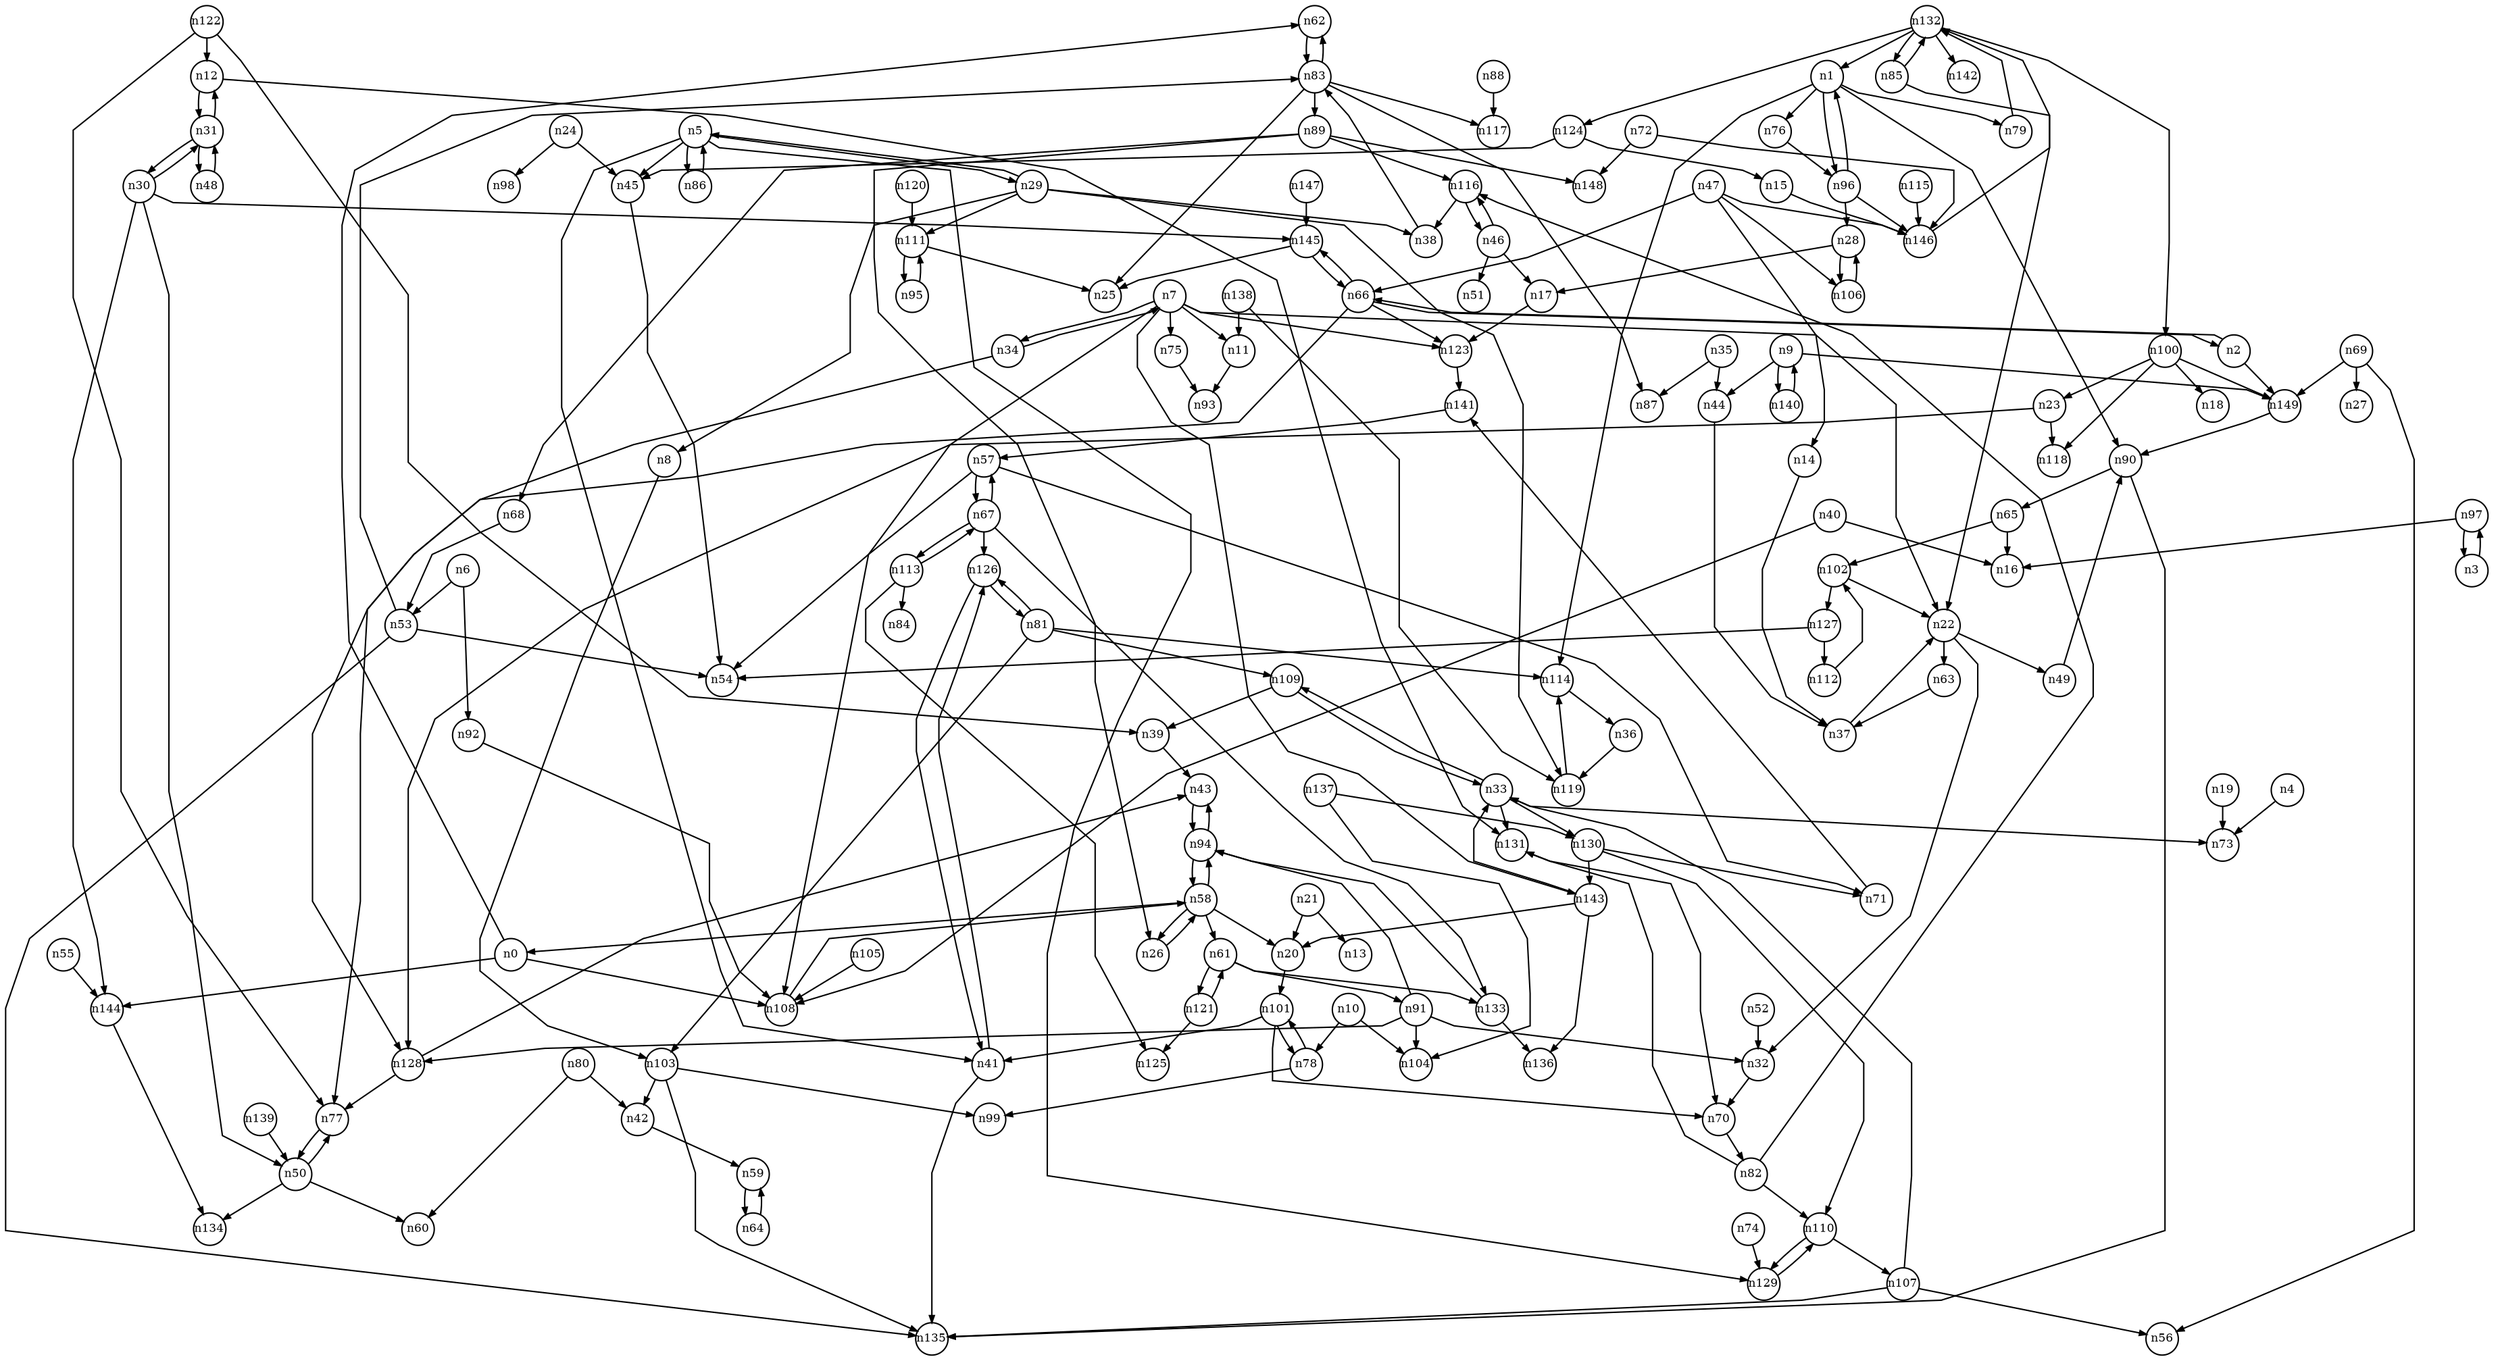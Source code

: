 digraph G{
splines=polyline;
ranksep=0.22;
nodesep=0.22;
nodesize=0.32;
fontsize=8
edge [arrowsize=0.5]
node [fontsize=8 shape=circle width=0.32 fixedsize=shape];

n62 -> n83
n0 -> n62
n0 -> n108
n0 -> n144
n108 -> n58
n144 -> n134
n76 -> n96
n1 -> n76
n1 -> n79
n1 -> n90
n1 -> n114
n1 -> n96
n79 -> n132
n90 -> n135
n90 -> n65
n114 -> n36
n66 -> n123
n66 -> n128
n66 -> n145
n66 -> n2
n2 -> n66
n2 -> n149
n149 -> n90
n4 -> n73
n41 -> n135
n41 -> n126
n5 -> n41
n5 -> n45
n5 -> n86
n5 -> n129
n5 -> n29
n45 -> n54
n86 -> n5
n129 -> n110
n53 -> n54
n53 -> n135
n53 -> n83
n6 -> n53
n6 -> n92
n92 -> n108
n11 -> n93
n7 -> n11
n7 -> n22
n7 -> n34
n7 -> n75
n7 -> n108
n7 -> n123
n7 -> n143
n22 -> n32
n22 -> n49
n22 -> n63
n34 -> n77
n34 -> n7
n75 -> n93
n123 -> n141
n143 -> n20
n143 -> n136
n143 -> n33
n103 -> n42
n103 -> n99
n103 -> n135
n8 -> n103
n44 -> n37
n9 -> n44
n9 -> n149
n9 -> n140
n78 -> n99
n78 -> n101
n10 -> n78
n10 -> n104
n131 -> n70
n12 -> n131
n12 -> n31
n37 -> n22
n14 -> n37
n146 -> n132
n15 -> n146
n17 -> n123
n19 -> n73
n101 -> n41
n101 -> n70
n101 -> n78
n20 -> n101
n21 -> n13
n21 -> n20
n32 -> n70
n49 -> n90
n63 -> n37
n23 -> n118
n23 -> n128
n128 -> n43
n128 -> n77
n24 -> n45
n24 -> n98
n28 -> n17
n28 -> n106
n106 -> n28
n29 -> n5
n29 -> n8
n29 -> n38
n29 -> n111
n29 -> n119
n38 -> n83
n111 -> n25
n111 -> n95
n119 -> n114
n50 -> n60
n50 -> n134
n50 -> n77
n30 -> n50
n30 -> n144
n30 -> n145
n30 -> n31
n145 -> n25
n145 -> n66
n31 -> n12
n31 -> n30
n31 -> n48
n48 -> n31
n70 -> n82
n33 -> n73
n33 -> n130
n33 -> n131
n33 -> n109
n130 -> n71
n130 -> n110
n130 -> n143
n77 -> n50
n35 -> n44
n35 -> n87
n36 -> n119
n43 -> n94
n39 -> n43
n40 -> n16
n40 -> n108
n59 -> n64
n42 -> n59
n46 -> n17
n46 -> n51
n46 -> n116
n116 -> n38
n116 -> n46
n47 -> n14
n47 -> n66
n47 -> n106
n47 -> n146
n52 -> n32
n55 -> n144
n57 -> n54
n57 -> n71
n57 -> n67
n71 -> n141
n58 -> n0
n58 -> n20
n58 -> n26
n58 -> n61
n58 -> n94
n26 -> n58
n61 -> n91
n61 -> n121
n61 -> n133
n91 -> n32
n91 -> n104
n91 -> n128
n91 -> n94
n121 -> n125
n121 -> n61
n133 -> n136
n133 -> n94
n64 -> n59
n65 -> n16
n65 -> n102
n102 -> n22
n102 -> n127
n67 -> n57
n67 -> n113
n67 -> n126
n67 -> n133
n113 -> n84
n113 -> n125
n113 -> n67
n126 -> n41
n126 -> n81
n68 -> n53
n69 -> n27
n69 -> n56
n69 -> n149
n141 -> n57
n72 -> n146
n72 -> n148
n74 -> n129
n80 -> n42
n80 -> n60
n81 -> n103
n81 -> n109
n81 -> n114
n81 -> n126
n109 -> n33
n109 -> n39
n110 -> n107
n110 -> n129
n82 -> n110
n82 -> n116
n82 -> n131
n83 -> n25
n83 -> n62
n83 -> n87
n83 -> n89
n83 -> n117
n89 -> n26
n89 -> n68
n89 -> n116
n89 -> n148
n85 -> n22
n85 -> n132
n88 -> n117
n94 -> n43
n94 -> n58
n96 -> n1
n96 -> n28
n96 -> n146
n3 -> n97
n97 -> n3
n97 -> n16
n100 -> n18
n100 -> n23
n100 -> n118
n100 -> n149
n127 -> n54
n127 -> n112
n105 -> n108
n107 -> n56
n107 -> n135
n107 -> n33
n95 -> n111
n115 -> n146
n120 -> n111
n122 -> n12
n122 -> n39
n122 -> n77
n124 -> n15
n124 -> n45
n112 -> n102
n132 -> n1
n132 -> n85
n132 -> n100
n132 -> n124
n132 -> n142
n137 -> n104
n137 -> n130
n138 -> n11
n138 -> n119
n139 -> n50
n140 -> n9
n147 -> n145
}
